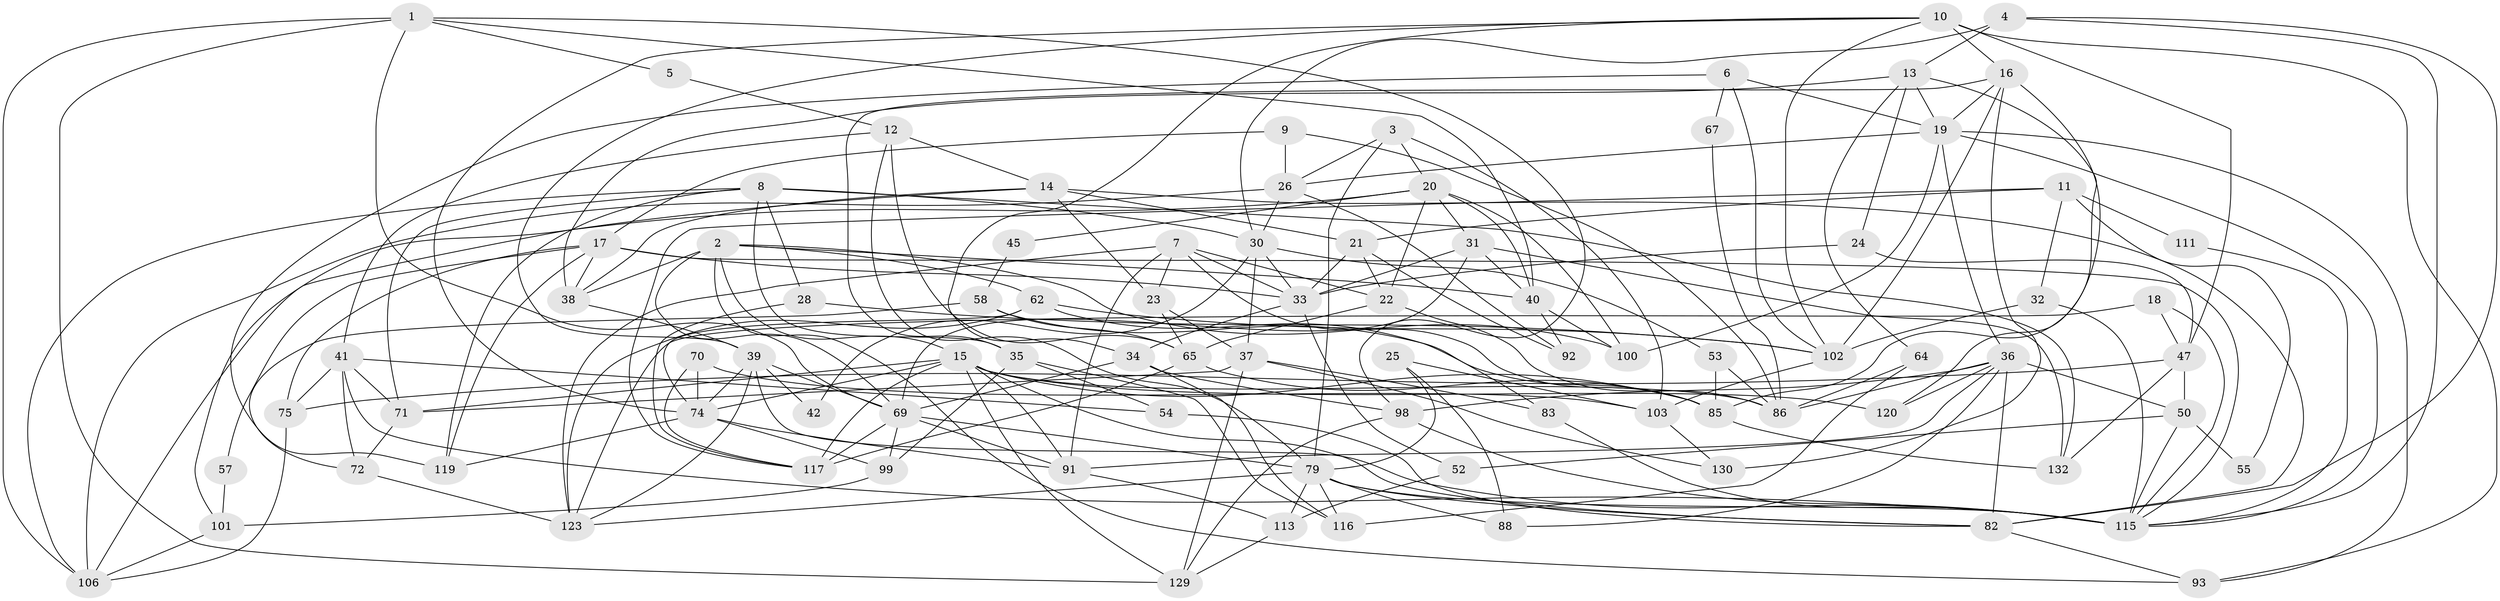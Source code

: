 // Generated by graph-tools (version 1.1) at 2025/52/02/27/25 19:52:02]
// undirected, 86 vertices, 216 edges
graph export_dot {
graph [start="1"]
  node [color=gray90,style=filled];
  1 [super="+121"];
  2 [super="+134"];
  3;
  4;
  5;
  6 [super="+60"];
  7 [super="+61"];
  8 [super="+63"];
  9 [super="+78"];
  10 [super="+125"];
  11 [super="+27"];
  12 [super="+81"];
  13 [super="+68"];
  14 [super="+109"];
  15 [super="+48"];
  16 [super="+122"];
  17 [super="+29"];
  18;
  19 [super="+97"];
  20 [super="+84"];
  21;
  22 [super="+44"];
  23 [super="+136"];
  24;
  25 [super="+104"];
  26 [super="+49"];
  28 [super="+59"];
  30 [super="+126"];
  31 [super="+124"];
  32;
  33 [super="+133"];
  34 [super="+105"];
  35 [super="+107"];
  36 [super="+90"];
  37 [super="+66"];
  38 [super="+46"];
  39 [super="+56"];
  40 [super="+43"];
  41 [super="+51"];
  42;
  45;
  47 [super="+127"];
  50;
  52 [super="+94"];
  53;
  54;
  55;
  57;
  58;
  62 [super="+87"];
  64;
  65;
  67;
  69 [super="+114"];
  70 [super="+77"];
  71 [super="+73"];
  72;
  74 [super="+76"];
  75 [super="+80"];
  79 [super="+112"];
  82 [super="+96"];
  83;
  85 [super="+89"];
  86 [super="+95"];
  88;
  91 [super="+108"];
  92;
  93;
  98 [super="+110"];
  99;
  100;
  101;
  102 [super="+135"];
  103;
  106 [super="+118"];
  111;
  113;
  115 [super="+128"];
  116;
  117;
  119;
  120;
  123 [super="+131"];
  129;
  130;
  132;
  1 -- 106;
  1 -- 5;
  1 -- 40;
  1 -- 129;
  1 -- 98;
  1 -- 69;
  2 -- 93;
  2 -- 38;
  2 -- 62;
  2 -- 100;
  2 -- 40;
  2 -- 69;
  2 -- 15;
  3 -- 79;
  3 -- 103;
  3 -- 20;
  3 -- 26;
  4 -- 82;
  4 -- 13;
  4 -- 115;
  4 -- 30;
  5 -- 12;
  6 -- 119;
  6 -- 102;
  6 -- 67;
  6 -- 19;
  7 -- 33;
  7 -- 123;
  7 -- 85;
  7 -- 22;
  7 -- 23;
  7 -- 91;
  8 -- 35;
  8 -- 132;
  8 -- 119;
  8 -- 28;
  8 -- 30;
  8 -- 71;
  8 -- 106;
  9 -- 17;
  9 -- 26;
  9 -- 86;
  10 -- 102;
  10 -- 34;
  10 -- 93;
  10 -- 74;
  10 -- 39;
  10 -- 47 [weight=2];
  10 -- 16;
  11 -- 21;
  11 -- 32;
  11 -- 117;
  11 -- 55;
  11 -- 111;
  12 -- 79;
  12 -- 14;
  12 -- 65;
  12 -- 41;
  13 -- 24;
  13 -- 64;
  13 -- 120;
  13 -- 19;
  13 -- 38;
  14 -- 82;
  14 -- 101;
  14 -- 38;
  14 -- 21;
  14 -- 23;
  15 -- 85;
  15 -- 74;
  15 -- 120;
  15 -- 129;
  15 -- 117;
  15 -- 91;
  15 -- 86;
  15 -- 71;
  15 -- 82;
  16 -- 35;
  16 -- 130 [weight=2];
  16 -- 85 [weight=2];
  16 -- 102;
  16 -- 19;
  17 -- 115;
  17 -- 75;
  17 -- 38;
  17 -- 119;
  17 -- 57;
  17 -- 33;
  18 -- 47;
  18 -- 123;
  18 -- 115;
  19 -- 115;
  19 -- 36;
  19 -- 100;
  19 -- 93;
  19 -- 26;
  20 -- 100;
  20 -- 31;
  20 -- 45;
  20 -- 40;
  20 -- 106;
  20 -- 22;
  21 -- 92;
  21 -- 22;
  21 -- 33;
  22 -- 65;
  22 -- 86;
  23 -- 65;
  23 -- 37;
  24 -- 33;
  24 -- 47;
  25 -- 103;
  25 -- 79;
  25 -- 88;
  26 -- 30;
  26 -- 106;
  26 -- 92;
  28 -- 117;
  28 -- 102;
  30 -- 42;
  30 -- 33;
  30 -- 37;
  30 -- 53;
  31 -- 132;
  31 -- 40;
  31 -- 33;
  31 -- 69;
  32 -- 115;
  32 -- 102;
  33 -- 34;
  33 -- 52;
  34 -- 116;
  34 -- 98;
  34 -- 69;
  35 -- 54;
  35 -- 99;
  35 -- 116;
  36 -- 98;
  36 -- 86 [weight=2];
  36 -- 50;
  36 -- 88;
  36 -- 82;
  36 -- 120;
  36 -- 91;
  37 -- 83;
  37 -- 71;
  37 -- 129;
  37 -- 130;
  38 -- 39;
  39 -- 69;
  39 -- 74;
  39 -- 42;
  39 -- 115;
  39 -- 123;
  40 -- 92 [weight=2];
  40 -- 100;
  41 -- 72;
  41 -- 71;
  41 -- 54;
  41 -- 115;
  41 -- 75;
  45 -- 58;
  47 -- 132;
  47 -- 50;
  47 -- 75;
  50 -- 115;
  50 -- 52;
  50 -- 55;
  52 -- 113;
  53 -- 85;
  53 -- 86;
  54 -- 82;
  57 -- 101;
  58 -- 85;
  58 -- 65;
  58 -- 72;
  62 -- 83;
  62 -- 102;
  62 -- 74;
  62 -- 123;
  64 -- 116;
  64 -- 86;
  65 -- 85;
  65 -- 117;
  67 -- 86;
  69 -- 117;
  69 -- 99;
  69 -- 79;
  69 -- 91;
  70 -- 117;
  70 -- 74;
  70 -- 103;
  71 -- 72;
  72 -- 123;
  74 -- 99;
  74 -- 91;
  74 -- 119;
  75 -- 106;
  79 -- 88;
  79 -- 116;
  79 -- 113;
  79 -- 123;
  79 -- 115;
  79 -- 82;
  82 -- 93;
  83 -- 115;
  85 -- 132;
  91 -- 113;
  98 -- 129;
  98 -- 115;
  99 -- 101;
  101 -- 106;
  102 -- 103;
  103 -- 130;
  111 -- 115;
  113 -- 129;
}
